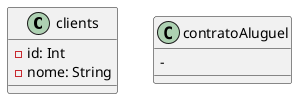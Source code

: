 @startuml ginasio
class clients {
  - id: Int
  - nome: String
}

class contratoAluguel {
  - 
}
@enduml